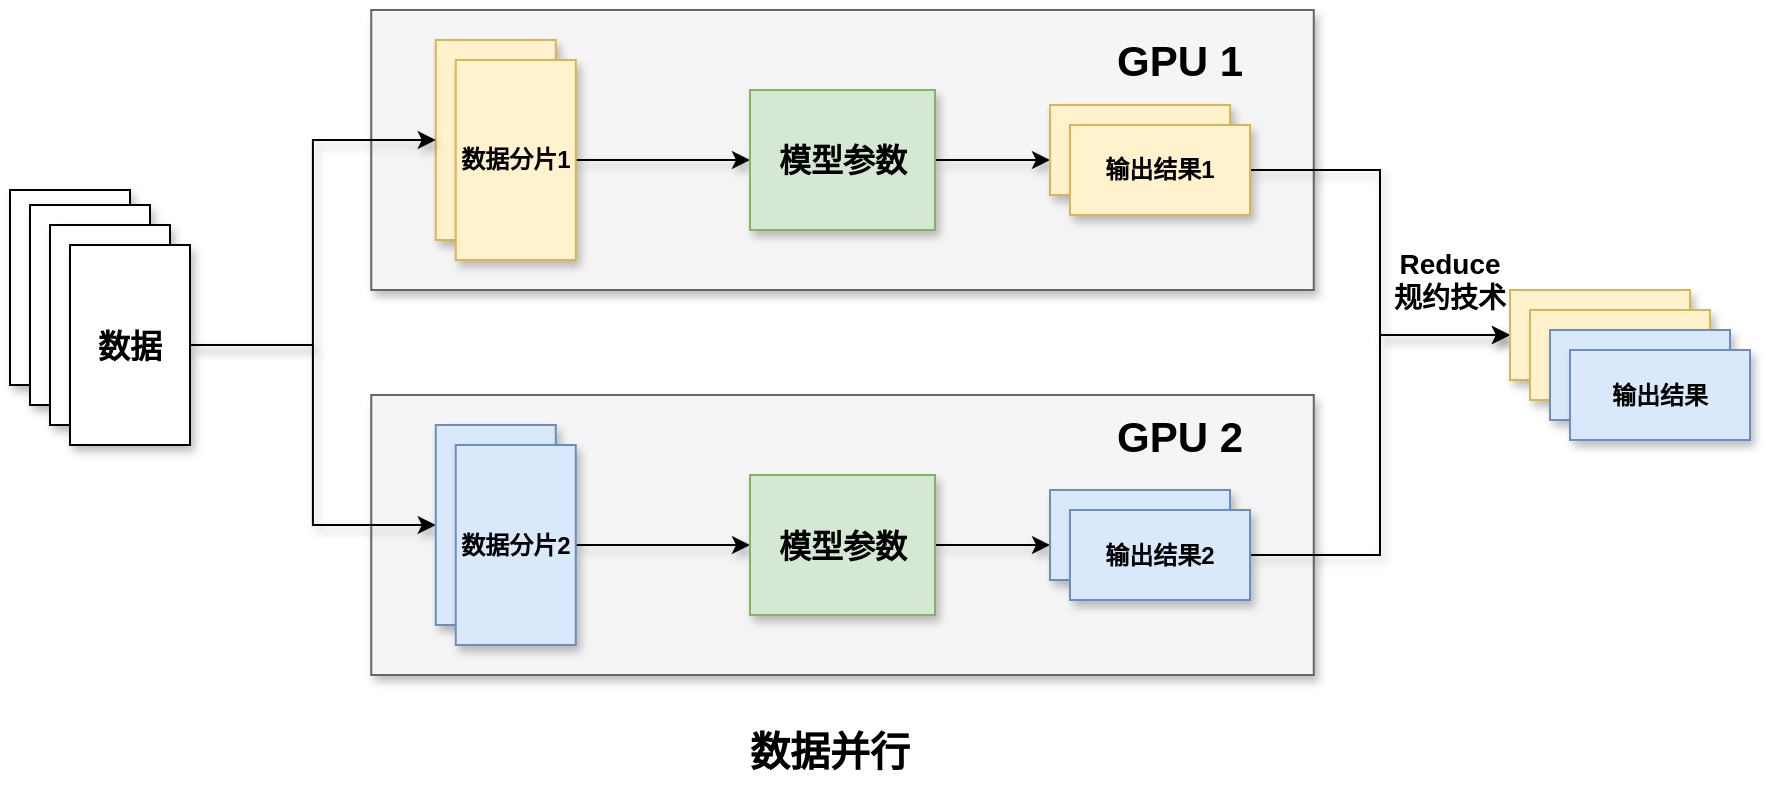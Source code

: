 <mxfile version="26.0.16">
  <diagram name="第 1 页" id="qcZfTBJT3RQ6fI5V6ZEV">
    <mxGraphModel dx="2241" dy="735" grid="1" gridSize="10" guides="1" tooltips="1" connect="1" arrows="1" fold="1" page="1" pageScale="1" pageWidth="827" pageHeight="1169" math="0" shadow="0">
      <root>
        <mxCell id="0" />
        <mxCell id="1" parent="0" />
        <mxCell id="Ne6aaJUnb0zTtXHMR8---17" value="" style="rounded=0;whiteSpace=wrap;html=1;fillColor=#f5f5f5;strokeColor=#666666;fontColor=#333333;fontStyle=0;shadow=1;" parent="1" vertex="1">
          <mxGeometry x="120.63" y="1307.5" width="471.25" height="140" as="geometry" />
        </mxCell>
        <mxCell id="Ne6aaJUnb0zTtXHMR8---4" value="" style="rounded=0;whiteSpace=wrap;html=1;fillColor=#f5f5f5;strokeColor=#666666;fontColor=#333333;fontStyle=0;shadow=1;" parent="1" vertex="1">
          <mxGeometry x="120.63" y="1115" width="471.25" height="140" as="geometry" />
        </mxCell>
        <mxCell id="XzjEIZI_EAOU5d1nywT3-20" value="" style="rounded=0;whiteSpace=wrap;html=1;fillColor=#fff2cc;strokeColor=#d6b656;fontStyle=0;shadow=1;" parent="1" vertex="1">
          <mxGeometry x="152.88" y="1130" width="60" height="100" as="geometry" />
        </mxCell>
        <mxCell id="Ne6aaJUnb0zTtXHMR8---5" style="edgeStyle=orthogonalEdgeStyle;rounded=0;orthogonalLoop=1;jettySize=auto;html=1;exitX=1;exitY=0.5;exitDx=0;exitDy=0;entryX=0;entryY=0.5;entryDx=0;entryDy=0;fontStyle=0;shadow=1;" parent="1" source="XzjEIZI_EAOU5d1nywT3-21" target="XzjEIZI_EAOU5d1nywT3-42" edge="1">
          <mxGeometry relative="1" as="geometry" />
        </mxCell>
        <mxCell id="XzjEIZI_EAOU5d1nywT3-21" value="&lt;b&gt;&lt;span&gt;数据分片1&lt;/span&gt;&lt;/b&gt;" style="rounded=0;whiteSpace=wrap;html=1;fillColor=#fff2cc;strokeColor=#d6b656;fontStyle=0;shadow=1;" parent="1" vertex="1">
          <mxGeometry x="162.88" y="1140" width="60" height="100" as="geometry" />
        </mxCell>
        <mxCell id="XzjEIZI_EAOU5d1nywT3-34" value="" style="rounded=0;whiteSpace=wrap;html=1;shadow=1;" parent="1" vertex="1">
          <mxGeometry x="-60" y="1205" width="60" height="97.5" as="geometry" />
        </mxCell>
        <mxCell id="XzjEIZI_EAOU5d1nywT3-38" value="&lt;b&gt;&lt;font style=&quot;font-size: 16px;&quot;&gt;&lt;i&gt;Input&lt;/i&gt;&lt;/font&gt;&lt;/b&gt;" style="rounded=0;whiteSpace=wrap;html=1;shadow=1;" parent="1" vertex="1">
          <mxGeometry x="-50" y="1212.5" width="60" height="100" as="geometry" />
        </mxCell>
        <mxCell id="XzjEIZI_EAOU5d1nywT3-39" value="&lt;b&gt;&lt;font style=&quot;font-size: 16px;&quot;&gt;&lt;i&gt;Input&lt;/i&gt;&lt;/font&gt;&lt;/b&gt;" style="rounded=0;whiteSpace=wrap;html=1;shadow=1;" parent="1" vertex="1">
          <mxGeometry x="-40" y="1222.5" width="60" height="100" as="geometry" />
        </mxCell>
        <mxCell id="Ne6aaJUnb0zTtXHMR8---32" style="edgeStyle=orthogonalEdgeStyle;rounded=0;orthogonalLoop=1;jettySize=auto;html=1;exitX=1;exitY=0.5;exitDx=0;exitDy=0;entryX=0;entryY=0.5;entryDx=0;entryDy=0;shadow=1;" parent="1" source="XzjEIZI_EAOU5d1nywT3-41" target="XzjEIZI_EAOU5d1nywT3-20" edge="1">
          <mxGeometry relative="1" as="geometry" />
        </mxCell>
        <mxCell id="Ne6aaJUnb0zTtXHMR8---33" style="edgeStyle=orthogonalEdgeStyle;rounded=0;orthogonalLoop=1;jettySize=auto;html=1;exitX=1;exitY=0.5;exitDx=0;exitDy=0;entryX=0;entryY=0.5;entryDx=0;entryDy=0;shadow=1;" parent="1" source="XzjEIZI_EAOU5d1nywT3-41" target="Ne6aaJUnb0zTtXHMR8---18" edge="1">
          <mxGeometry relative="1" as="geometry" />
        </mxCell>
        <mxCell id="XzjEIZI_EAOU5d1nywT3-41" value="&lt;font style=&quot;font-size: 16px;&quot;&gt;&lt;b&gt;数据&lt;/b&gt;&lt;/font&gt;" style="rounded=0;whiteSpace=wrap;html=1;shadow=1;" parent="1" vertex="1">
          <mxGeometry x="-30" y="1232.5" width="60" height="100" as="geometry" />
        </mxCell>
        <mxCell id="Ne6aaJUnb0zTtXHMR8---6" style="edgeStyle=orthogonalEdgeStyle;rounded=0;orthogonalLoop=1;jettySize=auto;html=1;exitX=1;exitY=0.5;exitDx=0;exitDy=0;fontStyle=0;shadow=1;" parent="1" source="XzjEIZI_EAOU5d1nywT3-42" edge="1">
          <mxGeometry relative="1" as="geometry">
            <mxPoint x="460" y="1190" as="targetPoint" />
          </mxGeometry>
        </mxCell>
        <mxCell id="XzjEIZI_EAOU5d1nywT3-42" value="&lt;font style=&quot;font-size: 16px;&quot;&gt;&lt;b&gt;模型参数&lt;/b&gt;&lt;/font&gt;" style="rounded=0;whiteSpace=wrap;html=1;fillColor=#d5e8d4;strokeColor=#82b366;fontStyle=0;shadow=1;" parent="1" vertex="1">
          <mxGeometry x="310" y="1155" width="92.5" height="70" as="geometry" />
        </mxCell>
        <mxCell id="XzjEIZI_EAOU5d1nywT3-44" value="&lt;b&gt;&lt;span&gt;输出结果1&lt;/span&gt;&lt;/b&gt;" style="rounded=0;whiteSpace=wrap;html=1;fillColor=#fff2cc;strokeColor=#d6b656;fontStyle=0;shadow=1;" parent="1" vertex="1">
          <mxGeometry x="460" y="1162.5" width="90" height="45" as="geometry" />
        </mxCell>
        <mxCell id="Ne6aaJUnb0zTtXHMR8---34" style="edgeStyle=orthogonalEdgeStyle;rounded=0;orthogonalLoop=1;jettySize=auto;html=1;exitX=1;exitY=0.5;exitDx=0;exitDy=0;entryX=0;entryY=0.5;entryDx=0;entryDy=0;shadow=1;" parent="1" source="Ne6aaJUnb0zTtXHMR8---1" target="Ne6aaJUnb0zTtXHMR8---27" edge="1">
          <mxGeometry relative="1" as="geometry" />
        </mxCell>
        <mxCell id="Ne6aaJUnb0zTtXHMR8---1" value="&lt;b&gt;输出结果1&lt;/b&gt;" style="rounded=0;whiteSpace=wrap;html=1;fillColor=#fff2cc;strokeColor=#d6b656;fontStyle=0;shadow=1;" parent="1" vertex="1">
          <mxGeometry x="470" y="1172.5" width="90" height="45" as="geometry" />
        </mxCell>
        <mxCell id="Ne6aaJUnb0zTtXHMR8---16" value="&lt;font style=&quot;font-size: 21px;&quot;&gt;&lt;b&gt;&lt;font&gt;GPU 1&lt;/font&gt;&lt;/b&gt;&lt;/font&gt;" style="text;html=1;align=center;verticalAlign=middle;whiteSpace=wrap;rounded=0;fontStyle=0;shadow=1;" parent="1" vertex="1">
          <mxGeometry x="470" y="1125" width="110" height="30" as="geometry" />
        </mxCell>
        <mxCell id="Ne6aaJUnb0zTtXHMR8---18" value="" style="rounded=0;whiteSpace=wrap;html=1;fillColor=#dae8fc;strokeColor=#6c8ebf;fontStyle=0;shadow=1;" parent="1" vertex="1">
          <mxGeometry x="152.88" y="1322.5" width="60" height="100" as="geometry" />
        </mxCell>
        <mxCell id="Ne6aaJUnb0zTtXHMR8---19" style="edgeStyle=orthogonalEdgeStyle;rounded=0;orthogonalLoop=1;jettySize=auto;html=1;exitX=1;exitY=0.5;exitDx=0;exitDy=0;entryX=0;entryY=0.5;entryDx=0;entryDy=0;fontStyle=0;shadow=1;" parent="1" source="Ne6aaJUnb0zTtXHMR8---20" target="Ne6aaJUnb0zTtXHMR8---22" edge="1">
          <mxGeometry relative="1" as="geometry" />
        </mxCell>
        <mxCell id="Ne6aaJUnb0zTtXHMR8---20" value="&lt;b&gt;&lt;span&gt;数据分片2&lt;/span&gt;&lt;/b&gt;" style="rounded=0;whiteSpace=wrap;html=1;fillColor=#dae8fc;strokeColor=#6c8ebf;fontStyle=0;shadow=1;" parent="1" vertex="1">
          <mxGeometry x="162.88" y="1332.5" width="60" height="100" as="geometry" />
        </mxCell>
        <mxCell id="Ne6aaJUnb0zTtXHMR8---21" style="edgeStyle=orthogonalEdgeStyle;rounded=0;orthogonalLoop=1;jettySize=auto;html=1;exitX=1;exitY=0.5;exitDx=0;exitDy=0;fontStyle=0;shadow=1;" parent="1" source="Ne6aaJUnb0zTtXHMR8---22" edge="1">
          <mxGeometry relative="1" as="geometry">
            <mxPoint x="460" y="1382.5" as="targetPoint" />
          </mxGeometry>
        </mxCell>
        <mxCell id="Ne6aaJUnb0zTtXHMR8---22" value="&lt;font style=&quot;font-size: 16px;&quot;&gt;&lt;b&gt;模型参数&lt;/b&gt;&lt;/font&gt;" style="rounded=0;whiteSpace=wrap;html=1;fillColor=#d5e8d4;strokeColor=#82b366;fontStyle=0;shadow=1;" parent="1" vertex="1">
          <mxGeometry x="310" y="1347.5" width="92.5" height="70" as="geometry" />
        </mxCell>
        <mxCell id="Ne6aaJUnb0zTtXHMR8---23" value="&lt;b&gt;&lt;span&gt;输出结果1&lt;/span&gt;&lt;/b&gt;" style="rounded=0;whiteSpace=wrap;html=1;fillColor=#dae8fc;strokeColor=#6c8ebf;fontStyle=0;shadow=1;" parent="1" vertex="1">
          <mxGeometry x="460" y="1355" width="90" height="45" as="geometry" />
        </mxCell>
        <mxCell id="Ne6aaJUnb0zTtXHMR8---35" style="edgeStyle=orthogonalEdgeStyle;rounded=0;orthogonalLoop=1;jettySize=auto;html=1;exitX=1;exitY=0.5;exitDx=0;exitDy=0;entryX=0;entryY=0.5;entryDx=0;entryDy=0;shadow=1;" parent="1" source="Ne6aaJUnb0zTtXHMR8---24" target="Ne6aaJUnb0zTtXHMR8---27" edge="1">
          <mxGeometry relative="1" as="geometry" />
        </mxCell>
        <mxCell id="Ne6aaJUnb0zTtXHMR8---24" value="&lt;b&gt;输出结果2&lt;/b&gt;" style="rounded=0;whiteSpace=wrap;html=1;fillColor=#dae8fc;strokeColor=#6c8ebf;fontStyle=0;shadow=1;" parent="1" vertex="1">
          <mxGeometry x="470" y="1365" width="90" height="45" as="geometry" />
        </mxCell>
        <mxCell id="Ne6aaJUnb0zTtXHMR8---25" value="&lt;font style=&quot;font-size: 21px;&quot;&gt;&lt;b&gt;&lt;font&gt;GPU 2&lt;/font&gt;&lt;/b&gt;&lt;/font&gt;" style="text;html=1;align=center;verticalAlign=middle;whiteSpace=wrap;rounded=0;fontStyle=0;shadow=1;" parent="1" vertex="1">
          <mxGeometry x="475" y="1312.5" width="100" height="30" as="geometry" />
        </mxCell>
        <mxCell id="Ne6aaJUnb0zTtXHMR8---27" value="&lt;b&gt;&lt;span&gt;输出结果1&lt;/span&gt;&lt;/b&gt;" style="rounded=0;whiteSpace=wrap;html=1;fillColor=#fff2cc;strokeColor=#d6b656;fontStyle=0;shadow=1;" parent="1" vertex="1">
          <mxGeometry x="690" y="1255" width="90" height="45" as="geometry" />
        </mxCell>
        <mxCell id="Ne6aaJUnb0zTtXHMR8---29" value="&lt;b&gt;&lt;span&gt;输出结果1&lt;/span&gt;&lt;/b&gt;" style="rounded=0;whiteSpace=wrap;html=1;fillColor=#fff2cc;strokeColor=#d6b656;fontStyle=0;shadow=1;" parent="1" vertex="1">
          <mxGeometry x="700" y="1265" width="90" height="45" as="geometry" />
        </mxCell>
        <mxCell id="Ne6aaJUnb0zTtXHMR8---30" value="&lt;b&gt;&lt;span&gt;输出结果1&lt;/span&gt;&lt;/b&gt;" style="rounded=0;whiteSpace=wrap;html=1;fillColor=#dae8fc;strokeColor=#6c8ebf;fontStyle=0;shadow=1;" parent="1" vertex="1">
          <mxGeometry x="710" y="1275" width="90" height="45" as="geometry" />
        </mxCell>
        <mxCell id="Ne6aaJUnb0zTtXHMR8---31" value="&lt;b&gt;输出结果&lt;/b&gt;" style="rounded=0;whiteSpace=wrap;html=1;fillColor=#dae8fc;strokeColor=#6c8ebf;fontStyle=0;shadow=1;" parent="1" vertex="1">
          <mxGeometry x="720" y="1285" width="90" height="45" as="geometry" />
        </mxCell>
        <mxCell id="Ne6aaJUnb0zTtXHMR8---37" value="&lt;b&gt;&lt;font style=&quot;font-size: 20px;&quot;&gt;数据并行&lt;/font&gt;&lt;/b&gt;" style="text;html=1;align=center;verticalAlign=middle;whiteSpace=wrap;rounded=0;shadow=1;" parent="1" vertex="1">
          <mxGeometry x="250" y="1470" width="200" height="30" as="geometry" />
        </mxCell>
        <mxCell id="_r7eG_rxtBQOmm-_Ckm6-1" value="&lt;font style=&quot;font-size: 14px;&quot;&gt;&lt;b&gt;&lt;font&gt;Reduce规约技术&lt;/font&gt;&lt;/b&gt;&lt;/font&gt;" style="text;html=1;align=center;verticalAlign=middle;whiteSpace=wrap;rounded=0;" vertex="1" parent="1">
          <mxGeometry x="630" y="1235" width="60" height="30" as="geometry" />
        </mxCell>
      </root>
    </mxGraphModel>
  </diagram>
</mxfile>
